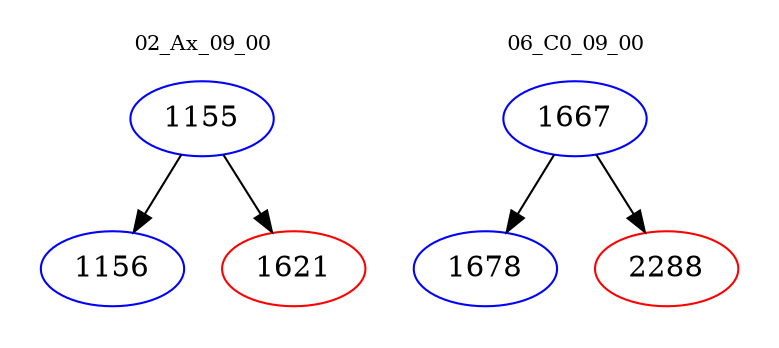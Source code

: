 digraph{
subgraph cluster_0 {
color = white
label = "02_Ax_09_00";
fontsize=10;
T0_1155 [label="1155", color="blue"]
T0_1155 -> T0_1156 [color="black"]
T0_1156 [label="1156", color="blue"]
T0_1155 -> T0_1621 [color="black"]
T0_1621 [label="1621", color="red"]
}
subgraph cluster_1 {
color = white
label = "06_C0_09_00";
fontsize=10;
T1_1667 [label="1667", color="blue"]
T1_1667 -> T1_1678 [color="black"]
T1_1678 [label="1678", color="blue"]
T1_1667 -> T1_2288 [color="black"]
T1_2288 [label="2288", color="red"]
}
}
